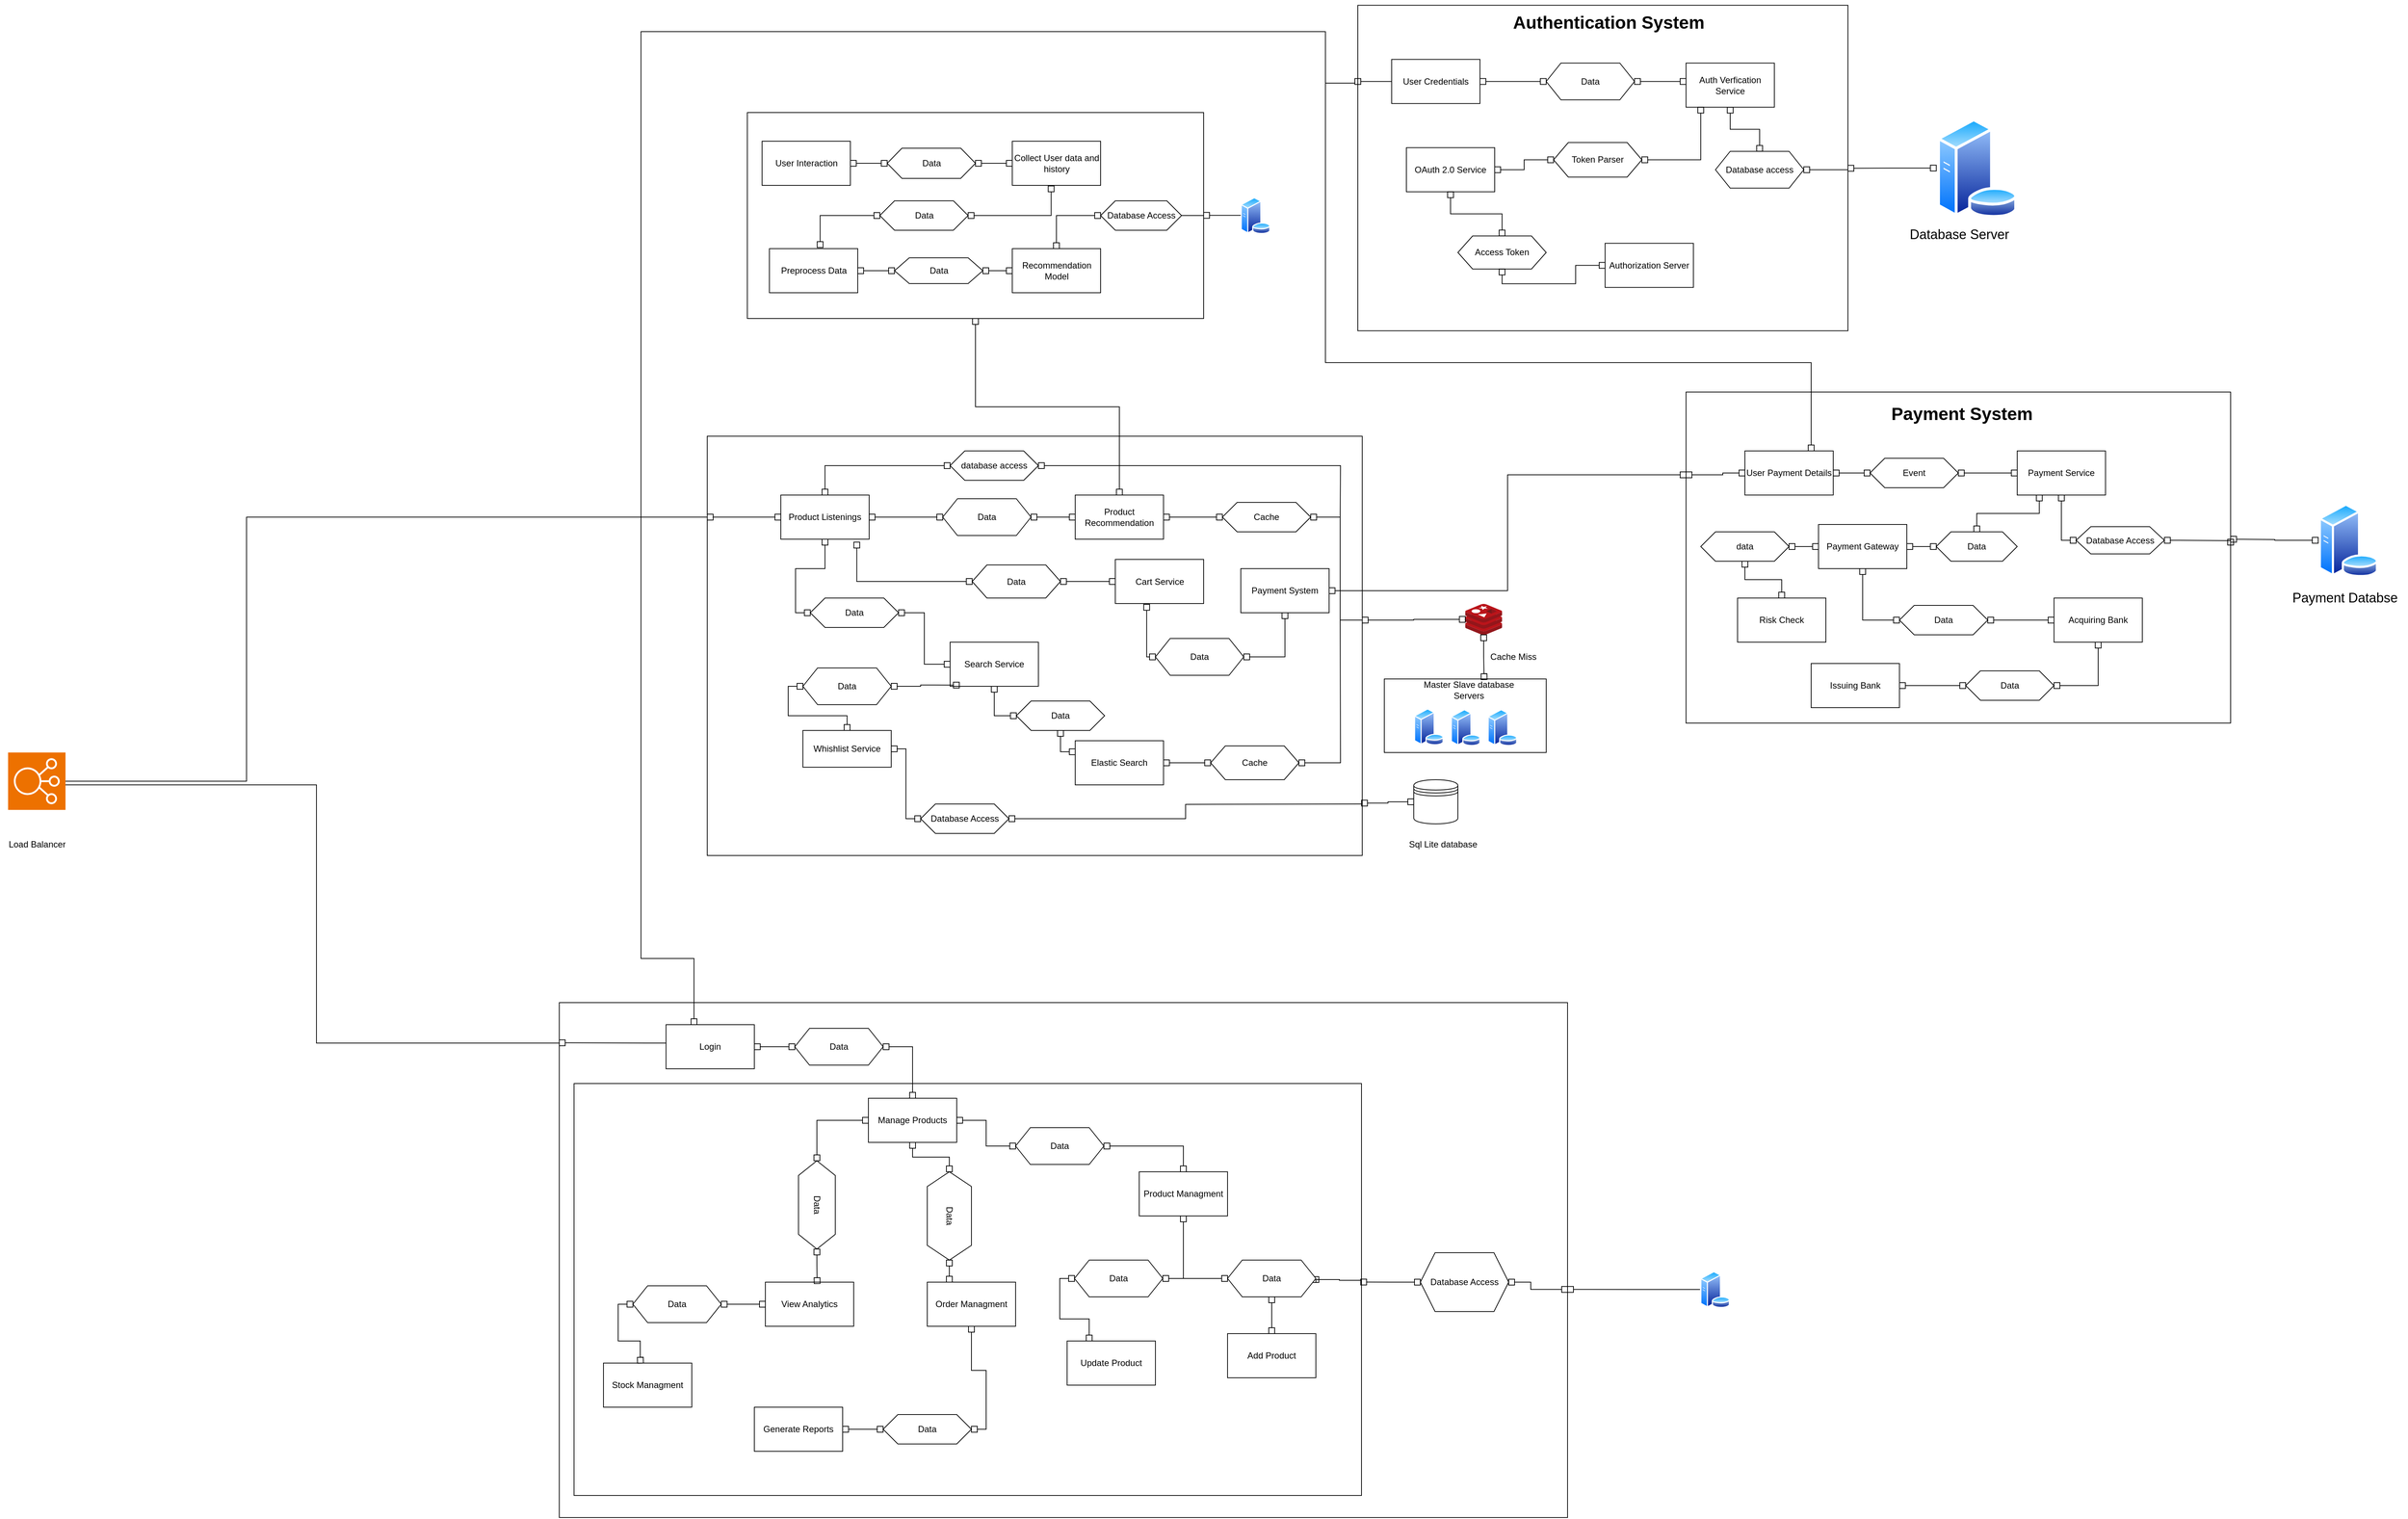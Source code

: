 <mxfile version="22.1.11" type="github">
  <diagram name="Page-1" id="42ylOoLiBur6XUZpX3UK">
    <mxGraphModel dx="2567" dy="491" grid="1" gridSize="10" guides="1" tooltips="1" connect="1" arrows="1" fold="1" page="1" pageScale="1" pageWidth="827" pageHeight="1169" math="0" shadow="0">
      <root>
        <mxCell id="0" />
        <mxCell id="1" parent="0" />
        <mxCell id="lYVP8dvxK-Hps3mgWNJt-1" value="" style="rounded=0;whiteSpace=wrap;html=1;" parent="1" vertex="1">
          <mxGeometry x="764" y="754.18" width="666" height="442.5" as="geometry" />
        </mxCell>
        <mxCell id="lYVP8dvxK-Hps3mgWNJt-5" style="edgeStyle=orthogonalEdgeStyle;rounded=0;orthogonalLoop=1;jettySize=auto;html=1;endArrow=box;endFill=0;startArrow=none;startFill=0;" parent="1" source="lYVP8dvxK-Hps3mgWNJt-4" edge="1">
          <mxGeometry relative="1" as="geometry">
            <mxPoint x="760" y="857.75" as="targetPoint" />
          </mxGeometry>
        </mxCell>
        <mxCell id="lYVP8dvxK-Hps3mgWNJt-7" style="edgeStyle=orthogonalEdgeStyle;rounded=0;orthogonalLoop=1;jettySize=auto;html=1;endArrow=box;endFill=0;startArrow=box;startFill=0;" parent="1" source="lYVP8dvxK-Hps3mgWNJt-4" edge="1">
          <mxGeometry relative="1" as="geometry">
            <mxPoint x="1020" y="857.75" as="targetPoint" />
          </mxGeometry>
        </mxCell>
        <mxCell id="lYVP8dvxK-Hps3mgWNJt-4" value="User Credentials" style="rounded=0;whiteSpace=wrap;html=1;" parent="1" vertex="1">
          <mxGeometry x="810" y="827.75" width="120" height="60" as="geometry" />
        </mxCell>
        <mxCell id="lYVP8dvxK-Hps3mgWNJt-8" value="Data" style="shape=hexagon;perimeter=hexagonPerimeter2;whiteSpace=wrap;html=1;fixedSize=1;" parent="1" vertex="1">
          <mxGeometry x="1020" y="832.75" width="120" height="50" as="geometry" />
        </mxCell>
        <mxCell id="lYVP8dvxK-Hps3mgWNJt-23" style="edgeStyle=orthogonalEdgeStyle;rounded=0;orthogonalLoop=1;jettySize=auto;html=1;entryX=0.5;entryY=0;entryDx=0;entryDy=0;endArrow=box;endFill=0;startArrow=box;startFill=0;" parent="1" source="lYVP8dvxK-Hps3mgWNJt-9" target="lYVP8dvxK-Hps3mgWNJt-22" edge="1">
          <mxGeometry relative="1" as="geometry" />
        </mxCell>
        <mxCell id="lYVP8dvxK-Hps3mgWNJt-9" value="Auth Verfication Service" style="rounded=0;whiteSpace=wrap;html=1;" parent="1" vertex="1">
          <mxGeometry x="1210" y="832.75" width="120" height="60" as="geometry" />
        </mxCell>
        <mxCell id="lYVP8dvxK-Hps3mgWNJt-10" style="edgeStyle=orthogonalEdgeStyle;rounded=0;orthogonalLoop=1;jettySize=auto;html=1;endArrow=box;endFill=0;startArrow=box;startFill=0;" parent="1" source="lYVP8dvxK-Hps3mgWNJt-8" edge="1">
          <mxGeometry relative="1" as="geometry">
            <mxPoint x="1210" y="857.75" as="targetPoint" />
          </mxGeometry>
        </mxCell>
        <mxCell id="lYVP8dvxK-Hps3mgWNJt-11" value="" style="image;aspect=fixed;perimeter=ellipsePerimeter;html=1;align=center;shadow=0;dashed=0;spacingTop=3;image=img/lib/active_directory/database_server.svg;" parent="1" vertex="1">
          <mxGeometry x="1550" y="907.75" width="111" height="135.37" as="geometry" />
        </mxCell>
        <mxCell id="lYVP8dvxK-Hps3mgWNJt-12" value="&lt;font style=&quot;font-size: 18px;&quot;&gt;Database Server&lt;/font&gt;" style="text;html=1;align=center;verticalAlign=middle;resizable=0;points=[];autosize=1;strokeColor=none;fillColor=none;" parent="1" vertex="1">
          <mxGeometry x="1501" y="1045.62" width="160" height="40" as="geometry" />
        </mxCell>
        <mxCell id="lYVP8dvxK-Hps3mgWNJt-13" style="edgeStyle=orthogonalEdgeStyle;rounded=0;orthogonalLoop=1;jettySize=auto;html=1;endArrow=box;endFill=0;startArrow=box;startFill=0;" parent="1" source="lYVP8dvxK-Hps3mgWNJt-11" edge="1">
          <mxGeometry relative="1" as="geometry">
            <mxPoint x="1430" y="975.75" as="targetPoint" />
          </mxGeometry>
        </mxCell>
        <mxCell id="lYVP8dvxK-Hps3mgWNJt-15" value="OAuth 2.0 Service" style="rounded=0;whiteSpace=wrap;html=1;" parent="1" vertex="1">
          <mxGeometry x="830" y="947.75" width="120" height="60" as="geometry" />
        </mxCell>
        <mxCell id="lYVP8dvxK-Hps3mgWNJt-19" style="edgeStyle=orthogonalEdgeStyle;rounded=0;orthogonalLoop=1;jettySize=auto;html=1;entryX=0.5;entryY=1;entryDx=0;entryDy=0;endArrow=box;endFill=0;startArrow=box;startFill=0;" parent="1" source="lYVP8dvxK-Hps3mgWNJt-18" target="lYVP8dvxK-Hps3mgWNJt-15" edge="1">
          <mxGeometry relative="1" as="geometry" />
        </mxCell>
        <mxCell id="lYVP8dvxK-Hps3mgWNJt-18" value="Access Token" style="shape=hexagon;perimeter=hexagonPerimeter2;whiteSpace=wrap;html=1;fixedSize=1;" parent="1" vertex="1">
          <mxGeometry x="900" y="1067.75" width="120" height="45" as="geometry" />
        </mxCell>
        <mxCell id="lYVP8dvxK-Hps3mgWNJt-21" style="edgeStyle=orthogonalEdgeStyle;rounded=0;orthogonalLoop=1;jettySize=auto;html=1;entryX=0.5;entryY=1;entryDx=0;entryDy=0;endArrow=box;endFill=0;startArrow=box;startFill=0;" parent="1" source="lYVP8dvxK-Hps3mgWNJt-20" target="lYVP8dvxK-Hps3mgWNJt-18" edge="1">
          <mxGeometry relative="1" as="geometry" />
        </mxCell>
        <mxCell id="lYVP8dvxK-Hps3mgWNJt-20" value="Authorization Server" style="rounded=0;whiteSpace=wrap;html=1;" parent="1" vertex="1">
          <mxGeometry x="1100" y="1077.75" width="120" height="60" as="geometry" />
        </mxCell>
        <mxCell id="lYVP8dvxK-Hps3mgWNJt-25" style="edgeStyle=orthogonalEdgeStyle;rounded=0;orthogonalLoop=1;jettySize=auto;html=1;startArrow=box;startFill=0;endArrow=none;endFill=0;" parent="1" source="lYVP8dvxK-Hps3mgWNJt-22" edge="1">
          <mxGeometry relative="1" as="geometry">
            <mxPoint x="1430" y="977.75" as="targetPoint" />
          </mxGeometry>
        </mxCell>
        <mxCell id="lYVP8dvxK-Hps3mgWNJt-22" value="Database access" style="shape=hexagon;perimeter=hexagonPerimeter2;whiteSpace=wrap;html=1;fixedSize=1;" parent="1" vertex="1">
          <mxGeometry x="1250" y="952.75" width="120" height="50" as="geometry" />
        </mxCell>
        <mxCell id="lYVP8dvxK-Hps3mgWNJt-27" style="edgeStyle=orthogonalEdgeStyle;rounded=0;orthogonalLoop=1;jettySize=auto;html=1;entryX=1;entryY=0.5;entryDx=0;entryDy=0;endArrow=box;endFill=0;startArrow=box;startFill=0;" parent="1" source="lYVP8dvxK-Hps3mgWNJt-26" target="lYVP8dvxK-Hps3mgWNJt-15" edge="1">
          <mxGeometry relative="1" as="geometry" />
        </mxCell>
        <mxCell id="lYVP8dvxK-Hps3mgWNJt-28" style="edgeStyle=orthogonalEdgeStyle;rounded=0;orthogonalLoop=1;jettySize=auto;html=1;endArrow=box;endFill=0;startArrow=box;startFill=0;" parent="1" source="lYVP8dvxK-Hps3mgWNJt-26" edge="1">
          <mxGeometry relative="1" as="geometry">
            <mxPoint x="1230" y="892.75" as="targetPoint" />
            <Array as="points">
              <mxPoint x="1230" y="964.75" />
              <mxPoint x="1230" y="892.75" />
            </Array>
          </mxGeometry>
        </mxCell>
        <mxCell id="lYVP8dvxK-Hps3mgWNJt-26" value="Token Parser" style="shape=hexagon;perimeter=hexagonPerimeter2;whiteSpace=wrap;html=1;fixedSize=1;" parent="1" vertex="1">
          <mxGeometry x="1030" y="940.75" width="120" height="47" as="geometry" />
        </mxCell>
        <mxCell id="Wdkr45aktCqvdlhAVvtn-78" style="edgeStyle=orthogonalEdgeStyle;rounded=0;orthogonalLoop=1;jettySize=auto;html=1;entryX=0.001;entryY=0.082;entryDx=0;entryDy=0;entryPerimeter=0;endArrow=none;endFill=0;" parent="1" source="uQEmQNhK0XmUalz2fVTB-5" edge="1">
          <mxGeometry relative="1" as="geometry">
            <mxPoint x="-321.02" y="2172.39" as="targetPoint" />
            <mxPoint x="-1373.39" y="1813.999" as="sourcePoint" />
            <Array as="points">
              <mxPoint x="-651" y="1814" />
              <mxPoint x="-651" y="2165" />
              <mxPoint x="-321" y="2165" />
            </Array>
          </mxGeometry>
        </mxCell>
        <mxCell id="uQEmQNhK0XmUalz2fVTB-5" value="" style="sketch=0;points=[[0,0,0],[0.25,0,0],[0.5,0,0],[0.75,0,0],[1,0,0],[0,1,0],[0.25,1,0],[0.5,1,0],[0.75,1,0],[1,1,0],[0,0.25,0],[0,0.5,0],[0,0.75,0],[1,0.25,0],[1,0.5,0],[1,0.75,0]];outlineConnect=0;fontColor=#232F3E;fillColor=#ED7100;strokeColor=#ffffff;dashed=0;verticalLabelPosition=bottom;verticalAlign=top;align=center;html=1;fontSize=12;fontStyle=0;aspect=fixed;shape=mxgraph.aws4.resourceIcon;resIcon=mxgraph.aws4.elastic_load_balancing;hachureGap=4;jiggle=2;curveFitting=1;fontFamily=Architects Daughter;fontSource=https%3A%2F%2Ffonts.googleapis.com%2Fcss%3Ffamily%3DArchitects%2BDaughter;" parent="1" vertex="1">
          <mxGeometry x="-1070" y="1770" width="78" height="78" as="geometry" />
        </mxCell>
        <mxCell id="uQEmQNhK0XmUalz2fVTB-8" value="" style="rounded=0;whiteSpace=wrap;html=1;" parent="1" vertex="1">
          <mxGeometry x="1210" y="1280" width="740" height="450" as="geometry" />
        </mxCell>
        <mxCell id="eyAL_VEA7kBz__V9TV59-21" style="edgeStyle=orthogonalEdgeStyle;rounded=0;orthogonalLoop=1;jettySize=auto;html=1;entryX=0;entryY=0.5;entryDx=0;entryDy=0;endArrow=box;endFill=0;startArrow=box;startFill=0;" parent="1" source="uQEmQNhK0XmUalz2fVTB-11" target="eyAL_VEA7kBz__V9TV59-1" edge="1">
          <mxGeometry relative="1" as="geometry" />
        </mxCell>
        <mxCell id="Wdkr45aktCqvdlhAVvtn-71" style="edgeStyle=orthogonalEdgeStyle;rounded=0;orthogonalLoop=1;jettySize=auto;html=1;entryX=0;entryY=0.25;entryDx=0;entryDy=0;exitX=0;exitY=0.5;exitDx=0;exitDy=0;endArrow=box;endFill=0;startArrow=box;startFill=0;" parent="1" source="uQEmQNhK0XmUalz2fVTB-11" target="uQEmQNhK0XmUalz2fVTB-8" edge="1">
          <mxGeometry relative="1" as="geometry">
            <Array as="points">
              <mxPoint x="1260" y="1390" />
              <mxPoint x="1260" y="1393" />
            </Array>
          </mxGeometry>
        </mxCell>
        <mxCell id="Wdkr45aktCqvdlhAVvtn-74" style="edgeStyle=orthogonalEdgeStyle;rounded=0;orthogonalLoop=1;jettySize=auto;html=1;exitX=0.75;exitY=0;exitDx=0;exitDy=0;endArrow=none;endFill=0;startArrow=box;startFill=0;" parent="1" source="uQEmQNhK0XmUalz2fVTB-11" edge="1">
          <mxGeometry relative="1" as="geometry">
            <mxPoint x="760" y="860" as="targetPoint" />
            <mxPoint x="1190" y="1260.091" as="sourcePoint" />
            <Array as="points">
              <mxPoint x="1380" y="1240" />
              <mxPoint x="720" y="1240" />
              <mxPoint x="720" y="860" />
            </Array>
          </mxGeometry>
        </mxCell>
        <mxCell id="uQEmQNhK0XmUalz2fVTB-11" value="User Payment Details" style="rounded=0;whiteSpace=wrap;html=1;" parent="1" vertex="1">
          <mxGeometry x="1290" y="1360" width="120" height="60" as="geometry" />
        </mxCell>
        <mxCell id="eyAL_VEA7kBz__V9TV59-22" style="edgeStyle=orthogonalEdgeStyle;rounded=0;orthogonalLoop=1;jettySize=auto;html=1;entryX=0;entryY=0.5;entryDx=0;entryDy=0;endArrow=box;endFill=0;startArrow=box;startFill=0;" parent="1" source="eyAL_VEA7kBz__V9TV59-1" target="eyAL_VEA7kBz__V9TV59-2" edge="1">
          <mxGeometry relative="1" as="geometry" />
        </mxCell>
        <mxCell id="eyAL_VEA7kBz__V9TV59-1" value="Event" style="shape=hexagon;perimeter=hexagonPerimeter2;whiteSpace=wrap;html=1;fixedSize=1;" parent="1" vertex="1">
          <mxGeometry x="1460" y="1370" width="120" height="40" as="geometry" />
        </mxCell>
        <mxCell id="eyAL_VEA7kBz__V9TV59-24" style="edgeStyle=orthogonalEdgeStyle;rounded=0;orthogonalLoop=1;jettySize=auto;html=1;entryX=0;entryY=0.5;entryDx=0;entryDy=0;endArrow=box;endFill=0;startArrow=box;startFill=0;" parent="1" source="eyAL_VEA7kBz__V9TV59-2" target="eyAL_VEA7kBz__V9TV59-5" edge="1">
          <mxGeometry relative="1" as="geometry" />
        </mxCell>
        <mxCell id="eyAL_VEA7kBz__V9TV59-2" value="Payment Service" style="rounded=0;whiteSpace=wrap;html=1;" parent="1" vertex="1">
          <mxGeometry x="1660" y="1360" width="120" height="60" as="geometry" />
        </mxCell>
        <mxCell id="eyAL_VEA7kBz__V9TV59-20" style="edgeStyle=orthogonalEdgeStyle;rounded=0;orthogonalLoop=1;jettySize=auto;html=1;endArrow=box;endFill=0;startArrow=box;startFill=0;" parent="1" source="eyAL_VEA7kBz__V9TV59-3" edge="1">
          <mxGeometry relative="1" as="geometry">
            <mxPoint x="1950" y="1480" as="targetPoint" />
          </mxGeometry>
        </mxCell>
        <mxCell id="eyAL_VEA7kBz__V9TV59-3" value="" style="image;aspect=fixed;perimeter=ellipsePerimeter;html=1;align=center;shadow=0;dashed=0;spacingTop=3;image=img/lib/active_directory/database_server.svg;" parent="1" vertex="1">
          <mxGeometry x="2069" y="1431.5" width="82" height="100" as="geometry" />
        </mxCell>
        <mxCell id="eyAL_VEA7kBz__V9TV59-4" value="&lt;font style=&quot;font-size: 18px;&quot;&gt;Payment Databse&lt;/font&gt;" style="text;html=1;align=center;verticalAlign=middle;resizable=0;points=[];autosize=1;strokeColor=none;fillColor=none;" parent="1" vertex="1">
          <mxGeometry x="2020" y="1540" width="170" height="40" as="geometry" />
        </mxCell>
        <mxCell id="eyAL_VEA7kBz__V9TV59-5" value="Database Access" style="shape=hexagon;perimeter=hexagonPerimeter2;whiteSpace=wrap;html=1;fixedSize=1;" parent="1" vertex="1">
          <mxGeometry x="1740" y="1463" width="120" height="37" as="geometry" />
        </mxCell>
        <mxCell id="eyAL_VEA7kBz__V9TV59-25" style="edgeStyle=orthogonalEdgeStyle;rounded=0;orthogonalLoop=1;jettySize=auto;html=1;entryX=0.25;entryY=1;entryDx=0;entryDy=0;endArrow=box;endFill=0;startArrow=box;startFill=0;" parent="1" source="eyAL_VEA7kBz__V9TV59-6" target="eyAL_VEA7kBz__V9TV59-2" edge="1">
          <mxGeometry relative="1" as="geometry" />
        </mxCell>
        <mxCell id="eyAL_VEA7kBz__V9TV59-6" value="Data" style="shape=hexagon;perimeter=hexagonPerimeter2;whiteSpace=wrap;html=1;fixedSize=1;" parent="1" vertex="1">
          <mxGeometry x="1550" y="1470" width="110" height="40" as="geometry" />
        </mxCell>
        <mxCell id="eyAL_VEA7kBz__V9TV59-26" style="edgeStyle=orthogonalEdgeStyle;rounded=0;orthogonalLoop=1;jettySize=auto;html=1;entryX=0;entryY=0.5;entryDx=0;entryDy=0;endArrow=box;endFill=0;startArrow=box;startFill=0;" parent="1" source="eyAL_VEA7kBz__V9TV59-7" target="eyAL_VEA7kBz__V9TV59-6" edge="1">
          <mxGeometry relative="1" as="geometry" />
        </mxCell>
        <mxCell id="eyAL_VEA7kBz__V9TV59-27" style="edgeStyle=orthogonalEdgeStyle;rounded=0;orthogonalLoop=1;jettySize=auto;html=1;entryX=1;entryY=0.5;entryDx=0;entryDy=0;endArrow=box;endFill=0;startArrow=box;startFill=0;" parent="1" source="eyAL_VEA7kBz__V9TV59-7" target="eyAL_VEA7kBz__V9TV59-8" edge="1">
          <mxGeometry relative="1" as="geometry" />
        </mxCell>
        <mxCell id="eyAL_VEA7kBz__V9TV59-30" style="edgeStyle=orthogonalEdgeStyle;rounded=0;orthogonalLoop=1;jettySize=auto;html=1;entryX=0;entryY=0.5;entryDx=0;entryDy=0;endArrow=box;endFill=0;startArrow=box;startFill=0;" parent="1" source="eyAL_VEA7kBz__V9TV59-7" target="eyAL_VEA7kBz__V9TV59-10" edge="1">
          <mxGeometry relative="1" as="geometry" />
        </mxCell>
        <mxCell id="eyAL_VEA7kBz__V9TV59-7" value="Payment Gateway" style="rounded=0;whiteSpace=wrap;html=1;" parent="1" vertex="1">
          <mxGeometry x="1390" y="1460" width="120" height="60" as="geometry" />
        </mxCell>
        <mxCell id="eyAL_VEA7kBz__V9TV59-8" value="data" style="shape=hexagon;perimeter=hexagonPerimeter2;whiteSpace=wrap;html=1;fixedSize=1;" parent="1" vertex="1">
          <mxGeometry x="1230" y="1470" width="120" height="40" as="geometry" />
        </mxCell>
        <mxCell id="eyAL_VEA7kBz__V9TV59-28" style="edgeStyle=orthogonalEdgeStyle;rounded=0;orthogonalLoop=1;jettySize=auto;html=1;entryX=0.5;entryY=1;entryDx=0;entryDy=0;endArrow=box;endFill=0;startArrow=box;startFill=0;" parent="1" source="eyAL_VEA7kBz__V9TV59-9" target="eyAL_VEA7kBz__V9TV59-8" edge="1">
          <mxGeometry relative="1" as="geometry" />
        </mxCell>
        <mxCell id="eyAL_VEA7kBz__V9TV59-9" value="Risk Check" style="rounded=0;whiteSpace=wrap;html=1;" parent="1" vertex="1">
          <mxGeometry x="1280" y="1560" width="120" height="60" as="geometry" />
        </mxCell>
        <mxCell id="eyAL_VEA7kBz__V9TV59-31" style="edgeStyle=orthogonalEdgeStyle;rounded=0;orthogonalLoop=1;jettySize=auto;html=1;entryX=0;entryY=0.5;entryDx=0;entryDy=0;endArrow=box;endFill=0;startArrow=box;startFill=0;" parent="1" source="eyAL_VEA7kBz__V9TV59-10" target="eyAL_VEA7kBz__V9TV59-11" edge="1">
          <mxGeometry relative="1" as="geometry" />
        </mxCell>
        <mxCell id="eyAL_VEA7kBz__V9TV59-10" value="Data" style="shape=hexagon;perimeter=hexagonPerimeter2;whiteSpace=wrap;html=1;fixedSize=1;" parent="1" vertex="1">
          <mxGeometry x="1500" y="1570" width="120" height="40" as="geometry" />
        </mxCell>
        <mxCell id="eyAL_VEA7kBz__V9TV59-32" style="edgeStyle=orthogonalEdgeStyle;rounded=0;orthogonalLoop=1;jettySize=auto;html=1;entryX=1;entryY=0.5;entryDx=0;entryDy=0;endArrow=box;endFill=0;startArrow=box;startFill=0;" parent="1" source="eyAL_VEA7kBz__V9TV59-11" target="eyAL_VEA7kBz__V9TV59-12" edge="1">
          <mxGeometry relative="1" as="geometry" />
        </mxCell>
        <mxCell id="eyAL_VEA7kBz__V9TV59-11" value="Acquiring Bank" style="rounded=0;whiteSpace=wrap;html=1;" parent="1" vertex="1">
          <mxGeometry x="1710" y="1560" width="120" height="60" as="geometry" />
        </mxCell>
        <mxCell id="eyAL_VEA7kBz__V9TV59-12" value="Data" style="shape=hexagon;perimeter=hexagonPerimeter2;whiteSpace=wrap;html=1;fixedSize=1;" parent="1" vertex="1">
          <mxGeometry x="1590" y="1659" width="120" height="40" as="geometry" />
        </mxCell>
        <mxCell id="eyAL_VEA7kBz__V9TV59-33" style="edgeStyle=orthogonalEdgeStyle;rounded=0;orthogonalLoop=1;jettySize=auto;html=1;entryX=0;entryY=0.5;entryDx=0;entryDy=0;endArrow=box;endFill=0;startArrow=box;startFill=0;" parent="1" source="eyAL_VEA7kBz__V9TV59-13" target="eyAL_VEA7kBz__V9TV59-12" edge="1">
          <mxGeometry relative="1" as="geometry" />
        </mxCell>
        <mxCell id="eyAL_VEA7kBz__V9TV59-13" value="Issuing Bank" style="rounded=0;whiteSpace=wrap;html=1;" parent="1" vertex="1">
          <mxGeometry x="1380" y="1649" width="120" height="60" as="geometry" />
        </mxCell>
        <mxCell id="eyAL_VEA7kBz__V9TV59-18" style="edgeStyle=orthogonalEdgeStyle;rounded=0;orthogonalLoop=1;jettySize=auto;html=1;exitX=1;exitY=0.5;exitDx=0;exitDy=0;endArrow=box;endFill=0;startArrow=box;startFill=0;" parent="1" source="eyAL_VEA7kBz__V9TV59-5" edge="1">
          <mxGeometry relative="1" as="geometry">
            <mxPoint x="1950" y="1480" as="targetPoint" />
            <Array as="points">
              <mxPoint x="1880" y="1482" />
              <mxPoint x="1910" y="1482" />
            </Array>
          </mxGeometry>
        </mxCell>
        <mxCell id="eyAL_VEA7kBz__V9TV59-34" value="&lt;h1&gt;Payment System&lt;/h1&gt;" style="text;html=1;strokeColor=none;fillColor=none;spacing=5;spacingTop=-20;whiteSpace=wrap;overflow=hidden;rounded=0;" parent="1" vertex="1">
          <mxGeometry x="1484" y="1290" width="270" height="120" as="geometry" />
        </mxCell>
        <mxCell id="eyAL_VEA7kBz__V9TV59-35" value="&lt;h1&gt;&lt;b&gt;Authentication System&lt;/b&gt;&lt;/h1&gt;" style="text;html=1;strokeColor=none;fillColor=none;spacing=5;spacingTop=-20;whiteSpace=wrap;overflow=hidden;rounded=0;" parent="1" vertex="1">
          <mxGeometry x="970" y="757.75" width="289" height="120" as="geometry" />
        </mxCell>
        <mxCell id="Kiq7Kmluc-z2Gx744pLR-2" value="" style="rounded=0;whiteSpace=wrap;html=1;" parent="1" vertex="1">
          <mxGeometry x="-120" y="1340" width="890" height="570" as="geometry" />
        </mxCell>
        <mxCell id="Kiq7Kmluc-z2Gx744pLR-17" style="edgeStyle=orthogonalEdgeStyle;rounded=0;orthogonalLoop=1;jettySize=auto;html=1;endArrow=box;endFill=0;startArrow=box;startFill=0;" parent="1" source="Kiq7Kmluc-z2Gx744pLR-3" target="Kiq7Kmluc-z2Gx744pLR-4" edge="1">
          <mxGeometry relative="1" as="geometry" />
        </mxCell>
        <mxCell id="Kiq7Kmluc-z2Gx744pLR-20" style="edgeStyle=orthogonalEdgeStyle;rounded=0;orthogonalLoop=1;jettySize=auto;html=1;entryX=0;entryY=0.5;entryDx=0;entryDy=0;endArrow=box;endFill=0;startArrow=box;startFill=0;" parent="1" source="Kiq7Kmluc-z2Gx744pLR-3" target="Kiq7Kmluc-z2Gx744pLR-6" edge="1">
          <mxGeometry relative="1" as="geometry" />
        </mxCell>
        <mxCell id="68doBfeRWcMjIf3NgTk0-7" style="edgeStyle=orthogonalEdgeStyle;rounded=0;orthogonalLoop=1;jettySize=auto;html=1;entryX=0;entryY=0.5;entryDx=0;entryDy=0;endArrow=box;endFill=0;startArrow=box;startFill=0;" parent="1" source="Kiq7Kmluc-z2Gx744pLR-3" target="68doBfeRWcMjIf3NgTk0-6" edge="1">
          <mxGeometry relative="1" as="geometry">
            <Array as="points">
              <mxPoint x="40" y="1380" />
            </Array>
          </mxGeometry>
        </mxCell>
        <mxCell id="Kiq7Kmluc-z2Gx744pLR-3" value="Product Listenings" style="rounded=0;whiteSpace=wrap;html=1;" parent="1" vertex="1">
          <mxGeometry x="-20" y="1420" width="120" height="60" as="geometry" />
        </mxCell>
        <mxCell id="Kiq7Kmluc-z2Gx744pLR-18" style="edgeStyle=orthogonalEdgeStyle;rounded=0;orthogonalLoop=1;jettySize=auto;html=1;entryX=0;entryY=0.5;entryDx=0;entryDy=0;endArrow=box;endFill=0;startArrow=box;startFill=0;" parent="1" source="Kiq7Kmluc-z2Gx744pLR-4" target="Kiq7Kmluc-z2Gx744pLR-5" edge="1">
          <mxGeometry relative="1" as="geometry" />
        </mxCell>
        <mxCell id="Kiq7Kmluc-z2Gx744pLR-4" value="Data" style="shape=hexagon;perimeter=hexagonPerimeter2;whiteSpace=wrap;html=1;fixedSize=1;" parent="1" vertex="1">
          <mxGeometry x="200" y="1425" width="120" height="50" as="geometry" />
        </mxCell>
        <mxCell id="Kiq7Kmluc-z2Gx744pLR-19" style="edgeStyle=orthogonalEdgeStyle;rounded=0;orthogonalLoop=1;jettySize=auto;html=1;entryX=0;entryY=0.5;entryDx=0;entryDy=0;endArrow=box;endFill=0;startArrow=box;startFill=0;" parent="1" source="Kiq7Kmluc-z2Gx744pLR-5" target="Kiq7Kmluc-z2Gx744pLR-14" edge="1">
          <mxGeometry relative="1" as="geometry" />
        </mxCell>
        <mxCell id="Kiq7Kmluc-z2Gx744pLR-5" value="Product Recommendation" style="rounded=0;whiteSpace=wrap;html=1;" parent="1" vertex="1">
          <mxGeometry x="380" y="1420" width="120" height="60" as="geometry" />
        </mxCell>
        <mxCell id="Kiq7Kmluc-z2Gx744pLR-21" style="edgeStyle=orthogonalEdgeStyle;rounded=0;orthogonalLoop=1;jettySize=auto;html=1;entryX=0;entryY=0.5;entryDx=0;entryDy=0;endArrow=box;endFill=0;startArrow=box;startFill=0;" parent="1" source="Kiq7Kmluc-z2Gx744pLR-6" target="Kiq7Kmluc-z2Gx744pLR-7" edge="1">
          <mxGeometry relative="1" as="geometry" />
        </mxCell>
        <mxCell id="Kiq7Kmluc-z2Gx744pLR-6" value="Data" style="shape=hexagon;perimeter=hexagonPerimeter2;whiteSpace=wrap;html=1;fixedSize=1;" parent="1" vertex="1">
          <mxGeometry x="20" y="1560" width="120" height="40" as="geometry" />
        </mxCell>
        <mxCell id="Kiq7Kmluc-z2Gx744pLR-25" style="edgeStyle=orthogonalEdgeStyle;rounded=0;orthogonalLoop=1;jettySize=auto;html=1;entryX=0;entryY=0.5;entryDx=0;entryDy=0;endArrow=box;endFill=0;startArrow=box;startFill=0;" parent="1" source="Kiq7Kmluc-z2Gx744pLR-7" target="Kiq7Kmluc-z2Gx744pLR-8" edge="1">
          <mxGeometry relative="1" as="geometry" />
        </mxCell>
        <mxCell id="Kiq7Kmluc-z2Gx744pLR-7" value="Search Service" style="rounded=0;whiteSpace=wrap;html=1;" parent="1" vertex="1">
          <mxGeometry x="210" y="1620" width="120" height="60" as="geometry" />
        </mxCell>
        <mxCell id="Kiq7Kmluc-z2Gx744pLR-26" style="edgeStyle=orthogonalEdgeStyle;rounded=0;orthogonalLoop=1;jettySize=auto;html=1;entryX=0;entryY=0.25;entryDx=0;entryDy=0;endArrow=box;endFill=0;startArrow=box;startFill=0;" parent="1" source="Kiq7Kmluc-z2Gx744pLR-8" target="Kiq7Kmluc-z2Gx744pLR-9" edge="1">
          <mxGeometry relative="1" as="geometry" />
        </mxCell>
        <mxCell id="Kiq7Kmluc-z2Gx744pLR-8" value="Data" style="shape=hexagon;perimeter=hexagonPerimeter2;whiteSpace=wrap;html=1;fixedSize=1;" parent="1" vertex="1">
          <mxGeometry x="300" y="1700" width="120" height="40" as="geometry" />
        </mxCell>
        <mxCell id="Kiq7Kmluc-z2Gx744pLR-27" style="edgeStyle=orthogonalEdgeStyle;rounded=0;orthogonalLoop=1;jettySize=auto;html=1;entryX=0;entryY=0.5;entryDx=0;entryDy=0;endArrow=box;endFill=0;startArrow=box;startFill=0;" parent="1" source="Kiq7Kmluc-z2Gx744pLR-9" target="Kiq7Kmluc-z2Gx744pLR-15" edge="1">
          <mxGeometry relative="1" as="geometry" />
        </mxCell>
        <mxCell id="Kiq7Kmluc-z2Gx744pLR-9" value="Elastic Search" style="rounded=0;whiteSpace=wrap;html=1;" parent="1" vertex="1">
          <mxGeometry x="380" y="1754" width="120" height="60" as="geometry" />
        </mxCell>
        <mxCell id="Kiq7Kmluc-z2Gx744pLR-24" style="edgeStyle=orthogonalEdgeStyle;rounded=0;orthogonalLoop=1;jettySize=auto;html=1;entryX=0;entryY=0.5;entryDx=0;entryDy=0;endArrow=box;endFill=0;startArrow=box;startFill=0;" parent="1" source="Kiq7Kmluc-z2Gx744pLR-10" target="Kiq7Kmluc-z2Gx744pLR-11" edge="1">
          <mxGeometry relative="1" as="geometry" />
        </mxCell>
        <mxCell id="Kiq7Kmluc-z2Gx744pLR-10" value="Data" style="shape=hexagon;perimeter=hexagonPerimeter2;whiteSpace=wrap;html=1;fixedSize=1;" parent="1" vertex="1">
          <mxGeometry x="240" y="1515" width="120" height="45" as="geometry" />
        </mxCell>
        <mxCell id="Kiq7Kmluc-z2Gx744pLR-11" value="Cart Service" style="rounded=0;whiteSpace=wrap;html=1;" parent="1" vertex="1">
          <mxGeometry x="434.5" y="1507.5" width="120" height="60" as="geometry" />
        </mxCell>
        <mxCell id="Kiq7Kmluc-z2Gx744pLR-12" value="" style="image;sketch=0;aspect=fixed;html=1;points=[];align=center;fontSize=12;image=img/lib/mscae/Cache_Redis_Product.svg;" parent="1" vertex="1">
          <mxGeometry x="910" y="1568" width="50" height="42" as="geometry" />
        </mxCell>
        <mxCell id="Kiq7Kmluc-z2Gx744pLR-33" style="edgeStyle=orthogonalEdgeStyle;rounded=0;orthogonalLoop=1;jettySize=auto;html=1;startArrow=box;startFill=0;endArrow=none;endFill=0;" parent="1" source="Kiq7Kmluc-z2Gx744pLR-14" edge="1">
          <mxGeometry relative="1" as="geometry">
            <mxPoint x="770" y="1590" as="targetPoint" />
            <Array as="points">
              <mxPoint x="740" y="1450" />
              <mxPoint x="740" y="1590" />
            </Array>
          </mxGeometry>
        </mxCell>
        <mxCell id="Kiq7Kmluc-z2Gx744pLR-14" value="Cache" style="shape=hexagon;perimeter=hexagonPerimeter2;whiteSpace=wrap;html=1;fixedSize=1;" parent="1" vertex="1">
          <mxGeometry x="580" y="1430" width="120" height="40" as="geometry" />
        </mxCell>
        <mxCell id="Kiq7Kmluc-z2Gx744pLR-34" style="edgeStyle=orthogonalEdgeStyle;rounded=0;orthogonalLoop=1;jettySize=auto;html=1;startArrow=box;startFill=0;endArrow=none;endFill=0;" parent="1" source="Kiq7Kmluc-z2Gx744pLR-15" edge="1">
          <mxGeometry relative="1" as="geometry">
            <mxPoint x="740" y="1590" as="targetPoint" />
          </mxGeometry>
        </mxCell>
        <mxCell id="Kiq7Kmluc-z2Gx744pLR-15" value="Cache" style="shape=hexagon;perimeter=hexagonPerimeter2;whiteSpace=wrap;html=1;fixedSize=1;" parent="1" vertex="1">
          <mxGeometry x="564" y="1761" width="120" height="46" as="geometry" />
        </mxCell>
        <mxCell id="Kiq7Kmluc-z2Gx744pLR-31" style="edgeStyle=orthogonalEdgeStyle;rounded=0;orthogonalLoop=1;jettySize=auto;html=1;endArrow=box;endFill=0;startArrow=box;startFill=0;" parent="1" source="Kiq7Kmluc-z2Gx744pLR-12" edge="1">
          <mxGeometry relative="1" as="geometry">
            <mxPoint x="770" y="1590" as="targetPoint" />
            <Array as="points">
              <mxPoint x="840" y="1589" />
              <mxPoint x="770" y="1590" />
            </Array>
          </mxGeometry>
        </mxCell>
        <mxCell id="Kiq7Kmluc-z2Gx744pLR-38" style="edgeStyle=orthogonalEdgeStyle;rounded=0;orthogonalLoop=1;jettySize=auto;html=1;endArrow=box;endFill=0;startArrow=box;startFill=0;" parent="1" source="Kiq7Kmluc-z2Gx744pLR-3" edge="1">
          <mxGeometry relative="1" as="geometry">
            <mxPoint x="-120" y="1450" as="targetPoint" />
            <Array as="points">
              <mxPoint x="-120" y="1450" />
            </Array>
          </mxGeometry>
        </mxCell>
        <mxCell id="Kiq7Kmluc-z2Gx744pLR-43" value="" style="rounded=0;whiteSpace=wrap;html=1;" parent="1" vertex="1">
          <mxGeometry x="800" y="1670" width="220" height="100" as="geometry" />
        </mxCell>
        <mxCell id="Kiq7Kmluc-z2Gx744pLR-40" value="" style="image;aspect=fixed;perimeter=ellipsePerimeter;html=1;align=center;shadow=0;dashed=0;spacingTop=3;image=img/lib/active_directory/database_server.svg;" parent="1" vertex="1">
          <mxGeometry x="840" y="1710" width="41" height="50" as="geometry" />
        </mxCell>
        <mxCell id="Kiq7Kmluc-z2Gx744pLR-41" value="" style="image;aspect=fixed;perimeter=ellipsePerimeter;html=1;align=center;shadow=0;dashed=0;spacingTop=3;image=img/lib/active_directory/database_server.svg;" parent="1" vertex="1">
          <mxGeometry x="890" y="1711" width="41" height="50" as="geometry" />
        </mxCell>
        <mxCell id="Kiq7Kmluc-z2Gx744pLR-42" value="" style="image;aspect=fixed;perimeter=ellipsePerimeter;html=1;align=center;shadow=0;dashed=0;spacingTop=3;image=img/lib/active_directory/database_server.svg;" parent="1" vertex="1">
          <mxGeometry x="940" y="1711" width="41" height="50" as="geometry" />
        </mxCell>
        <mxCell id="Kiq7Kmluc-z2Gx744pLR-44" value="Master Slave database Servers" style="text;html=1;strokeColor=none;fillColor=none;align=center;verticalAlign=middle;whiteSpace=wrap;rounded=0;" parent="1" vertex="1">
          <mxGeometry x="850" y="1670" width="130" height="30" as="geometry" />
        </mxCell>
        <mxCell id="Kiq7Kmluc-z2Gx744pLR-45" style="edgeStyle=orthogonalEdgeStyle;rounded=0;orthogonalLoop=1;jettySize=auto;html=1;entryX=0.659;entryY=0.03;entryDx=0;entryDy=0;entryPerimeter=0;endArrow=box;endFill=0;startArrow=box;startFill=0;" parent="1" source="Kiq7Kmluc-z2Gx744pLR-12" target="Kiq7Kmluc-z2Gx744pLR-44" edge="1">
          <mxGeometry relative="1" as="geometry" />
        </mxCell>
        <mxCell id="Kiq7Kmluc-z2Gx744pLR-46" value="Cache Miss" style="text;html=1;strokeColor=none;fillColor=none;align=center;verticalAlign=middle;whiteSpace=wrap;rounded=0;" parent="1" vertex="1">
          <mxGeometry x="931" y="1625" width="89" height="30" as="geometry" />
        </mxCell>
        <mxCell id="Kiq7Kmluc-z2Gx744pLR-47" value="Data" style="shape=hexagon;perimeter=hexagonPerimeter2;whiteSpace=wrap;html=1;fixedSize=1;" parent="1" vertex="1">
          <mxGeometry x="10" y="1655" width="120" height="50" as="geometry" />
        </mxCell>
        <mxCell id="Kiq7Kmluc-z2Gx744pLR-48" style="edgeStyle=orthogonalEdgeStyle;rounded=0;orthogonalLoop=1;jettySize=auto;html=1;entryX=0.104;entryY=0.972;entryDx=0;entryDy=0;entryPerimeter=0;endArrow=box;endFill=0;startArrow=box;startFill=0;" parent="1" source="Kiq7Kmluc-z2Gx744pLR-47" target="Kiq7Kmluc-z2Gx744pLR-7" edge="1">
          <mxGeometry relative="1" as="geometry" />
        </mxCell>
        <mxCell id="Kiq7Kmluc-z2Gx744pLR-50" style="edgeStyle=orthogonalEdgeStyle;rounded=0;orthogonalLoop=1;jettySize=auto;html=1;entryX=0;entryY=0.5;entryDx=0;entryDy=0;endArrow=box;endFill=0;startArrow=box;startFill=0;" parent="1" source="Kiq7Kmluc-z2Gx744pLR-49" target="Kiq7Kmluc-z2Gx744pLR-47" edge="1">
          <mxGeometry relative="1" as="geometry" />
        </mxCell>
        <mxCell id="Kiq7Kmluc-z2Gx744pLR-57" style="edgeStyle=orthogonalEdgeStyle;rounded=0;orthogonalLoop=1;jettySize=auto;html=1;entryX=0;entryY=0.5;entryDx=0;entryDy=0;endArrow=box;endFill=0;startArrow=box;startFill=0;" parent="1" source="Kiq7Kmluc-z2Gx744pLR-49" target="Kiq7Kmluc-z2Gx744pLR-56" edge="1">
          <mxGeometry relative="1" as="geometry" />
        </mxCell>
        <mxCell id="Kiq7Kmluc-z2Gx744pLR-49" value="Whishlist Service" style="rounded=0;whiteSpace=wrap;html=1;" parent="1" vertex="1">
          <mxGeometry x="10" y="1740" width="120" height="50" as="geometry" />
        </mxCell>
        <mxCell id="Kiq7Kmluc-z2Gx744pLR-51" value="" style="shape=datastore;whiteSpace=wrap;html=1;" parent="1" vertex="1">
          <mxGeometry x="840" y="1807" width="60" height="60" as="geometry" />
        </mxCell>
        <mxCell id="Kiq7Kmluc-z2Gx744pLR-54" value="Sql Lite database" style="text;html=1;strokeColor=none;fillColor=none;align=center;verticalAlign=middle;whiteSpace=wrap;rounded=0;" parent="1" vertex="1">
          <mxGeometry x="820" y="1880" width="120" height="30" as="geometry" />
        </mxCell>
        <mxCell id="Kiq7Kmluc-z2Gx744pLR-55" style="edgeStyle=orthogonalEdgeStyle;rounded=0;orthogonalLoop=1;jettySize=auto;html=1;entryX=0.999;entryY=0.875;entryDx=0;entryDy=0;entryPerimeter=0;endArrow=box;endFill=0;startArrow=box;startFill=0;" parent="1" source="Kiq7Kmluc-z2Gx744pLR-51" target="Kiq7Kmluc-z2Gx744pLR-2" edge="1">
          <mxGeometry relative="1" as="geometry" />
        </mxCell>
        <mxCell id="Kiq7Kmluc-z2Gx744pLR-58" style="edgeStyle=orthogonalEdgeStyle;rounded=0;orthogonalLoop=1;jettySize=auto;html=1;endArrow=none;endFill=0;startArrow=box;startFill=0;" parent="1" source="Kiq7Kmluc-z2Gx744pLR-56" edge="1">
          <mxGeometry relative="1" as="geometry">
            <mxPoint x="770" y="1840" as="targetPoint" />
          </mxGeometry>
        </mxCell>
        <mxCell id="Kiq7Kmluc-z2Gx744pLR-56" value="Database Access" style="shape=hexagon;perimeter=hexagonPerimeter2;whiteSpace=wrap;html=1;fixedSize=1;" parent="1" vertex="1">
          <mxGeometry x="170" y="1840" width="120" height="40" as="geometry" />
        </mxCell>
        <mxCell id="68doBfeRWcMjIf3NgTk0-1" style="edgeStyle=orthogonalEdgeStyle;rounded=0;orthogonalLoop=1;jettySize=auto;html=1;entryX=0.86;entryY=1.067;entryDx=0;entryDy=0;entryPerimeter=0;endArrow=box;endFill=0;startArrow=box;startFill=0;" parent="1" source="Kiq7Kmluc-z2Gx744pLR-10" target="Kiq7Kmluc-z2Gx744pLR-3" edge="1">
          <mxGeometry relative="1" as="geometry" />
        </mxCell>
        <mxCell id="68doBfeRWcMjIf3NgTk0-8" style="edgeStyle=orthogonalEdgeStyle;rounded=0;orthogonalLoop=1;jettySize=auto;html=1;endArrow=none;endFill=0;startArrow=box;startFill=0;" parent="1" source="68doBfeRWcMjIf3NgTk0-6" edge="1">
          <mxGeometry relative="1" as="geometry">
            <mxPoint x="740" y="1450" as="targetPoint" />
          </mxGeometry>
        </mxCell>
        <mxCell id="68doBfeRWcMjIf3NgTk0-6" value="database access" style="shape=hexagon;perimeter=hexagonPerimeter2;whiteSpace=wrap;html=1;fixedSize=1;" parent="1" vertex="1">
          <mxGeometry x="210" y="1360" width="120" height="40" as="geometry" />
        </mxCell>
        <mxCell id="Wdkr45aktCqvdlhAVvtn-21" style="edgeStyle=orthogonalEdgeStyle;rounded=0;orthogonalLoop=1;jettySize=auto;html=1;entryX=0.5;entryY=0;entryDx=0;entryDy=0;endArrow=box;endFill=0;startArrow=box;startFill=0;" parent="1" source="Wdkr45aktCqvdlhAVvtn-1" target="Kiq7Kmluc-z2Gx744pLR-5" edge="1">
          <mxGeometry relative="1" as="geometry" />
        </mxCell>
        <mxCell id="Wdkr45aktCqvdlhAVvtn-1" value="" style="rounded=0;whiteSpace=wrap;html=1;" parent="1" vertex="1">
          <mxGeometry x="-65.5" y="900" width="620" height="280" as="geometry" />
        </mxCell>
        <mxCell id="Wdkr45aktCqvdlhAVvtn-14" style="edgeStyle=orthogonalEdgeStyle;rounded=0;orthogonalLoop=1;jettySize=auto;html=1;entryX=0;entryY=0.5;entryDx=0;entryDy=0;endArrow=box;endFill=0;startArrow=box;startFill=0;" parent="1" source="Wdkr45aktCqvdlhAVvtn-2" target="Wdkr45aktCqvdlhAVvtn-7" edge="1">
          <mxGeometry relative="1" as="geometry" />
        </mxCell>
        <mxCell id="Wdkr45aktCqvdlhAVvtn-2" value="User Interaction" style="rounded=0;whiteSpace=wrap;html=1;" parent="1" vertex="1">
          <mxGeometry x="-45.5" y="939" width="120" height="60" as="geometry" />
        </mxCell>
        <mxCell id="Wdkr45aktCqvdlhAVvtn-12" style="edgeStyle=orthogonalEdgeStyle;rounded=0;orthogonalLoop=1;jettySize=auto;html=1;entryX=1;entryY=0.5;entryDx=0;entryDy=0;exitX=0.44;exitY=1.013;exitDx=0;exitDy=0;exitPerimeter=0;endArrow=box;endFill=0;startArrow=box;startFill=0;" parent="1" source="Wdkr45aktCqvdlhAVvtn-3" target="Wdkr45aktCqvdlhAVvtn-8" edge="1">
          <mxGeometry relative="1" as="geometry" />
        </mxCell>
        <mxCell id="Wdkr45aktCqvdlhAVvtn-3" value="Collect User data and history" style="rounded=0;whiteSpace=wrap;html=1;" parent="1" vertex="1">
          <mxGeometry x="294.5" y="939" width="120" height="60" as="geometry" />
        </mxCell>
        <mxCell id="Wdkr45aktCqvdlhAVvtn-16" style="edgeStyle=orthogonalEdgeStyle;rounded=0;orthogonalLoop=1;jettySize=auto;html=1;entryX=0;entryY=0.5;entryDx=0;entryDy=0;endArrow=box;endFill=0;startArrow=box;startFill=0;" parent="1" source="Wdkr45aktCqvdlhAVvtn-4" target="Wdkr45aktCqvdlhAVvtn-9" edge="1">
          <mxGeometry relative="1" as="geometry" />
        </mxCell>
        <mxCell id="Wdkr45aktCqvdlhAVvtn-4" value="Preprocess Data" style="rounded=0;whiteSpace=wrap;html=1;" parent="1" vertex="1">
          <mxGeometry x="-35.5" y="1085" width="120" height="60" as="geometry" />
        </mxCell>
        <mxCell id="Wdkr45aktCqvdlhAVvtn-11" style="edgeStyle=orthogonalEdgeStyle;rounded=0;orthogonalLoop=1;jettySize=auto;html=1;entryX=0;entryY=0.5;entryDx=0;entryDy=0;endArrow=box;endFill=0;startArrow=box;startFill=0;" parent="1" source="Wdkr45aktCqvdlhAVvtn-5" target="Wdkr45aktCqvdlhAVvtn-10" edge="1">
          <mxGeometry relative="1" as="geometry" />
        </mxCell>
        <mxCell id="Wdkr45aktCqvdlhAVvtn-5" value="Recommendation Model" style="rounded=0;whiteSpace=wrap;html=1;" parent="1" vertex="1">
          <mxGeometry x="294.5" y="1085" width="120" height="60" as="geometry" />
        </mxCell>
        <mxCell id="Wdkr45aktCqvdlhAVvtn-20" style="edgeStyle=orthogonalEdgeStyle;rounded=0;orthogonalLoop=1;jettySize=auto;html=1;endArrow=box;endFill=0;startArrow=none;startFill=0;" parent="1" edge="1">
          <mxGeometry relative="1" as="geometry">
            <mxPoint x="554.5" y="1039.75" as="targetPoint" />
            <mxPoint x="614.5" y="1039.75" as="sourcePoint" />
          </mxGeometry>
        </mxCell>
        <mxCell id="Wdkr45aktCqvdlhAVvtn-6" value="" style="image;aspect=fixed;perimeter=ellipsePerimeter;html=1;align=center;shadow=0;dashed=0;spacingTop=3;image=img/lib/active_directory/database_server.svg;" parent="1" vertex="1">
          <mxGeometry x="604.5" y="1015" width="41" height="50" as="geometry" />
        </mxCell>
        <mxCell id="Wdkr45aktCqvdlhAVvtn-13" style="edgeStyle=orthogonalEdgeStyle;rounded=0;orthogonalLoop=1;jettySize=auto;html=1;endArrow=box;endFill=0;startArrow=box;startFill=0;" parent="1" source="Wdkr45aktCqvdlhAVvtn-7" target="Wdkr45aktCqvdlhAVvtn-3" edge="1">
          <mxGeometry relative="1" as="geometry" />
        </mxCell>
        <mxCell id="Wdkr45aktCqvdlhAVvtn-7" value="Data" style="shape=hexagon;perimeter=hexagonPerimeter2;whiteSpace=wrap;html=1;fixedSize=1;" parent="1" vertex="1">
          <mxGeometry x="124.5" y="948.5" width="120" height="41" as="geometry" />
        </mxCell>
        <mxCell id="Wdkr45aktCqvdlhAVvtn-8" value="Data" style="shape=hexagon;perimeter=hexagonPerimeter2;whiteSpace=wrap;html=1;fixedSize=1;" parent="1" vertex="1">
          <mxGeometry x="114.5" y="1020" width="120" height="40" as="geometry" />
        </mxCell>
        <mxCell id="Wdkr45aktCqvdlhAVvtn-17" style="edgeStyle=orthogonalEdgeStyle;rounded=0;orthogonalLoop=1;jettySize=auto;html=1;entryX=0;entryY=0.5;entryDx=0;entryDy=0;endArrow=box;endFill=0;startArrow=box;startFill=0;" parent="1" source="Wdkr45aktCqvdlhAVvtn-9" target="Wdkr45aktCqvdlhAVvtn-5" edge="1">
          <mxGeometry relative="1" as="geometry" />
        </mxCell>
        <mxCell id="Wdkr45aktCqvdlhAVvtn-9" value="Data" style="shape=hexagon;perimeter=hexagonPerimeter2;whiteSpace=wrap;html=1;fixedSize=1;" parent="1" vertex="1">
          <mxGeometry x="134.5" y="1097.5" width="120" height="35" as="geometry" />
        </mxCell>
        <mxCell id="Wdkr45aktCqvdlhAVvtn-10" value="Database Access" style="shape=hexagon;perimeter=hexagonPerimeter2;whiteSpace=wrap;html=1;fixedSize=1;" parent="1" vertex="1">
          <mxGeometry x="414.5" y="1020" width="110" height="40" as="geometry" />
        </mxCell>
        <mxCell id="Wdkr45aktCqvdlhAVvtn-15" style="edgeStyle=orthogonalEdgeStyle;rounded=0;orthogonalLoop=1;jettySize=auto;html=1;entryX=0.574;entryY=-0.026;entryDx=0;entryDy=0;entryPerimeter=0;exitX=0;exitY=0.5;exitDx=0;exitDy=0;endArrow=box;endFill=0;startArrow=box;startFill=0;" parent="1" source="Wdkr45aktCqvdlhAVvtn-8" target="Wdkr45aktCqvdlhAVvtn-4" edge="1">
          <mxGeometry relative="1" as="geometry" />
        </mxCell>
        <mxCell id="Wdkr45aktCqvdlhAVvtn-19" style="edgeStyle=orthogonalEdgeStyle;rounded=0;orthogonalLoop=1;jettySize=auto;html=1;entryX=1;entryY=0.5;entryDx=0;entryDy=0;exitX=1;exitY=0.5;exitDx=0;exitDy=0;startArrow=none;startFill=0;endArrow=none;endFill=0;" parent="1" source="Wdkr45aktCqvdlhAVvtn-10" target="Wdkr45aktCqvdlhAVvtn-1" edge="1">
          <mxGeometry relative="1" as="geometry" />
        </mxCell>
        <mxCell id="Wdkr45aktCqvdlhAVvtn-22" value="" style="rounded=0;whiteSpace=wrap;html=1;" parent="1" vertex="1">
          <mxGeometry x="-321" y="2110" width="1370" height="700" as="geometry" />
        </mxCell>
        <mxCell id="Wdkr45aktCqvdlhAVvtn-56" value="" style="rounded=0;whiteSpace=wrap;html=1;" parent="1" vertex="1">
          <mxGeometry x="-301" y="2220" width="1070" height="560" as="geometry" />
        </mxCell>
        <mxCell id="Wdkr45aktCqvdlhAVvtn-40" style="edgeStyle=orthogonalEdgeStyle;rounded=0;orthogonalLoop=1;jettySize=auto;html=1;entryX=0;entryY=0.5;entryDx=0;entryDy=0;endArrow=box;endFill=0;startArrow=box;startFill=0;" parent="1" source="Wdkr45aktCqvdlhAVvtn-23" target="Wdkr45aktCqvdlhAVvtn-32" edge="1">
          <mxGeometry relative="1" as="geometry" />
        </mxCell>
        <mxCell id="Wdkr45aktCqvdlhAVvtn-75" style="edgeStyle=orthogonalEdgeStyle;rounded=0;orthogonalLoop=1;jettySize=auto;html=1;exitX=0.5;exitY=0;exitDx=0;exitDy=0;endArrow=none;endFill=0;startArrow=box;startFill=0;" parent="1" edge="1">
          <mxGeometry relative="1" as="geometry">
            <mxPoint x="720" y="860" as="targetPoint" />
            <mxPoint x="-138" y="2140" as="sourcePoint" />
            <Array as="points">
              <mxPoint x="-138" y="2050" />
              <mxPoint x="-210" y="2050" />
              <mxPoint x="-210" y="790" />
              <mxPoint x="720" y="790" />
            </Array>
          </mxGeometry>
        </mxCell>
        <mxCell id="Wdkr45aktCqvdlhAVvtn-23" value="Login" style="rounded=0;whiteSpace=wrap;html=1;" parent="1" vertex="1">
          <mxGeometry x="-176" y="2140" width="120" height="60" as="geometry" />
        </mxCell>
        <mxCell id="Wdkr45aktCqvdlhAVvtn-42" style="edgeStyle=orthogonalEdgeStyle;rounded=0;orthogonalLoop=1;jettySize=auto;html=1;entryX=0;entryY=0.5;entryDx=0;entryDy=0;endArrow=box;endFill=0;startArrow=box;startFill=0;" parent="1" source="Wdkr45aktCqvdlhAVvtn-24" target="Wdkr45aktCqvdlhAVvtn-33" edge="1">
          <mxGeometry relative="1" as="geometry" />
        </mxCell>
        <mxCell id="Wdkr45aktCqvdlhAVvtn-43" style="edgeStyle=orthogonalEdgeStyle;rounded=0;orthogonalLoop=1;jettySize=auto;html=1;entryX=0;entryY=0.5;entryDx=0;entryDy=0;endArrow=box;endFill=0;startArrow=box;startFill=0;" parent="1" source="Wdkr45aktCqvdlhAVvtn-24" target="Wdkr45aktCqvdlhAVvtn-34" edge="1">
          <mxGeometry relative="1" as="geometry" />
        </mxCell>
        <mxCell id="Wdkr45aktCqvdlhAVvtn-44" style="edgeStyle=orthogonalEdgeStyle;rounded=0;orthogonalLoop=1;jettySize=auto;html=1;entryX=0;entryY=0.5;entryDx=0;entryDy=0;endArrow=box;endFill=0;startArrow=box;startFill=0;" parent="1" source="Wdkr45aktCqvdlhAVvtn-24" target="Wdkr45aktCqvdlhAVvtn-35" edge="1">
          <mxGeometry relative="1" as="geometry" />
        </mxCell>
        <mxCell id="Wdkr45aktCqvdlhAVvtn-24" value="Manage Products" style="rounded=0;whiteSpace=wrap;html=1;" parent="1" vertex="1">
          <mxGeometry x="99" y="2240" width="120" height="60" as="geometry" />
        </mxCell>
        <mxCell id="Wdkr45aktCqvdlhAVvtn-46" style="edgeStyle=orthogonalEdgeStyle;rounded=0;orthogonalLoop=1;jettySize=auto;html=1;entryX=1;entryY=0.5;entryDx=0;entryDy=0;endArrow=box;endFill=0;startArrow=box;startFill=0;" parent="1" source="Wdkr45aktCqvdlhAVvtn-25" target="Wdkr45aktCqvdlhAVvtn-37" edge="1">
          <mxGeometry relative="1" as="geometry" />
        </mxCell>
        <mxCell id="Wdkr45aktCqvdlhAVvtn-25" value="View Analytics" style="rounded=0;whiteSpace=wrap;html=1;" parent="1" vertex="1">
          <mxGeometry x="-41" y="2490" width="120" height="60" as="geometry" />
        </mxCell>
        <mxCell id="Wdkr45aktCqvdlhAVvtn-48" style="edgeStyle=orthogonalEdgeStyle;rounded=0;orthogonalLoop=1;jettySize=auto;html=1;entryX=1;entryY=0.5;entryDx=0;entryDy=0;endArrow=box;endFill=0;startArrow=box;startFill=0;" parent="1" source="Wdkr45aktCqvdlhAVvtn-26" target="Wdkr45aktCqvdlhAVvtn-36" edge="1">
          <mxGeometry relative="1" as="geometry" />
        </mxCell>
        <mxCell id="Wdkr45aktCqvdlhAVvtn-26" value="Order Managment" style="rounded=0;whiteSpace=wrap;html=1;" parent="1" vertex="1">
          <mxGeometry x="179" y="2490" width="120" height="60" as="geometry" />
        </mxCell>
        <mxCell id="Wdkr45aktCqvdlhAVvtn-51" style="edgeStyle=orthogonalEdgeStyle;rounded=0;orthogonalLoop=1;jettySize=auto;html=1;entryX=1;entryY=0.5;entryDx=0;entryDy=0;startArrow=box;startFill=0;endArrow=box;endFill=0;" parent="1" source="Wdkr45aktCqvdlhAVvtn-27" target="Wdkr45aktCqvdlhAVvtn-38" edge="1">
          <mxGeometry relative="1" as="geometry" />
        </mxCell>
        <mxCell id="Wdkr45aktCqvdlhAVvtn-27" value="Product Managment" style="rounded=0;whiteSpace=wrap;html=1;" parent="1" vertex="1">
          <mxGeometry x="467" y="2340" width="120" height="60" as="geometry" />
        </mxCell>
        <mxCell id="Wdkr45aktCqvdlhAVvtn-28" value="Add Product" style="rounded=0;whiteSpace=wrap;html=1;" parent="1" vertex="1">
          <mxGeometry x="587" y="2560" width="120" height="60" as="geometry" />
        </mxCell>
        <mxCell id="Wdkr45aktCqvdlhAVvtn-29" value="Update Product" style="rounded=0;whiteSpace=wrap;html=1;" parent="1" vertex="1">
          <mxGeometry x="369" y="2570" width="120" height="60" as="geometry" />
        </mxCell>
        <mxCell id="Wdkr45aktCqvdlhAVvtn-30" value="Generate Reports" style="rounded=0;whiteSpace=wrap;html=1;" parent="1" vertex="1">
          <mxGeometry x="-56" y="2660" width="120" height="60" as="geometry" />
        </mxCell>
        <mxCell id="Wdkr45aktCqvdlhAVvtn-31" value="Stock Managment" style="rounded=0;whiteSpace=wrap;html=1;" parent="1" vertex="1">
          <mxGeometry x="-261" y="2600" width="120" height="60" as="geometry" />
        </mxCell>
        <mxCell id="Wdkr45aktCqvdlhAVvtn-41" style="edgeStyle=orthogonalEdgeStyle;rounded=0;orthogonalLoop=1;jettySize=auto;html=1;exitX=1;exitY=0.5;exitDx=0;exitDy=0;endArrow=box;endFill=0;startArrow=box;startFill=0;" parent="1" source="Wdkr45aktCqvdlhAVvtn-32" target="Wdkr45aktCqvdlhAVvtn-24" edge="1">
          <mxGeometry relative="1" as="geometry" />
        </mxCell>
        <mxCell id="Wdkr45aktCqvdlhAVvtn-32" value="Data" style="shape=hexagon;perimeter=hexagonPerimeter2;whiteSpace=wrap;html=1;fixedSize=1;" parent="1" vertex="1">
          <mxGeometry x="-1" y="2145" width="120" height="50" as="geometry" />
        </mxCell>
        <mxCell id="Wdkr45aktCqvdlhAVvtn-33" value="Data" style="shape=hexagon;perimeter=hexagonPerimeter2;whiteSpace=wrap;html=1;fixedSize=1;rotation=90;" parent="1" vertex="1">
          <mxGeometry x="-31" y="2360" width="120" height="50" as="geometry" />
        </mxCell>
        <mxCell id="Wdkr45aktCqvdlhAVvtn-62" style="edgeStyle=orthogonalEdgeStyle;rounded=0;orthogonalLoop=1;jettySize=auto;html=1;entryX=0.25;entryY=0;entryDx=0;entryDy=0;endArrow=box;endFill=0;startArrow=box;startFill=0;" parent="1" source="Wdkr45aktCqvdlhAVvtn-34" target="Wdkr45aktCqvdlhAVvtn-26" edge="1">
          <mxGeometry relative="1" as="geometry" />
        </mxCell>
        <mxCell id="Wdkr45aktCqvdlhAVvtn-34" value="Data" style="shape=hexagon;perimeter=hexagonPerimeter2;whiteSpace=wrap;html=1;fixedSize=1;rotation=90;" parent="1" vertex="1">
          <mxGeometry x="149" y="2370" width="120" height="60" as="geometry" />
        </mxCell>
        <mxCell id="Wdkr45aktCqvdlhAVvtn-50" style="edgeStyle=orthogonalEdgeStyle;rounded=0;orthogonalLoop=1;jettySize=auto;html=1;entryX=0.5;entryY=0;entryDx=0;entryDy=0;endArrow=box;endFill=0;startArrow=box;startFill=0;" parent="1" source="Wdkr45aktCqvdlhAVvtn-35" target="Wdkr45aktCqvdlhAVvtn-27" edge="1">
          <mxGeometry relative="1" as="geometry" />
        </mxCell>
        <mxCell id="Wdkr45aktCqvdlhAVvtn-35" value="Data" style="shape=hexagon;perimeter=hexagonPerimeter2;whiteSpace=wrap;html=1;fixedSize=1;" parent="1" vertex="1">
          <mxGeometry x="299" y="2280" width="120" height="50" as="geometry" />
        </mxCell>
        <mxCell id="Wdkr45aktCqvdlhAVvtn-49" style="edgeStyle=orthogonalEdgeStyle;rounded=0;orthogonalLoop=1;jettySize=auto;html=1;endArrow=box;endFill=0;startArrow=box;startFill=0;" parent="1" source="Wdkr45aktCqvdlhAVvtn-36" target="Wdkr45aktCqvdlhAVvtn-30" edge="1">
          <mxGeometry relative="1" as="geometry" />
        </mxCell>
        <mxCell id="Wdkr45aktCqvdlhAVvtn-36" value="Data" style="shape=hexagon;perimeter=hexagonPerimeter2;whiteSpace=wrap;html=1;fixedSize=1;" parent="1" vertex="1">
          <mxGeometry x="119" y="2670" width="120" height="40" as="geometry" />
        </mxCell>
        <mxCell id="Wdkr45aktCqvdlhAVvtn-37" value="Data" style="shape=hexagon;perimeter=hexagonPerimeter2;whiteSpace=wrap;html=1;fixedSize=1;" parent="1" vertex="1">
          <mxGeometry x="-221" y="2495" width="120" height="50" as="geometry" />
        </mxCell>
        <mxCell id="Wdkr45aktCqvdlhAVvtn-55" style="edgeStyle=orthogonalEdgeStyle;rounded=0;orthogonalLoop=1;jettySize=auto;html=1;entryX=0.25;entryY=0;entryDx=0;entryDy=0;exitX=0;exitY=0.5;exitDx=0;exitDy=0;endArrow=box;endFill=0;startArrow=box;startFill=0;" parent="1" source="Wdkr45aktCqvdlhAVvtn-38" target="Wdkr45aktCqvdlhAVvtn-29" edge="1">
          <mxGeometry relative="1" as="geometry" />
        </mxCell>
        <mxCell id="Wdkr45aktCqvdlhAVvtn-38" value="Data" style="shape=hexagon;perimeter=hexagonPerimeter2;whiteSpace=wrap;html=1;fixedSize=1;" parent="1" vertex="1">
          <mxGeometry x="379" y="2460" width="120" height="50" as="geometry" />
        </mxCell>
        <mxCell id="Wdkr45aktCqvdlhAVvtn-53" style="edgeStyle=orthogonalEdgeStyle;rounded=0;orthogonalLoop=1;jettySize=auto;html=1;exitX=0;exitY=0.5;exitDx=0;exitDy=0;endArrow=box;endFill=0;startArrow=box;startFill=0;" parent="1" source="Wdkr45aktCqvdlhAVvtn-39" target="Wdkr45aktCqvdlhAVvtn-27" edge="1">
          <mxGeometry relative="1" as="geometry" />
        </mxCell>
        <mxCell id="Wdkr45aktCqvdlhAVvtn-54" style="edgeStyle=orthogonalEdgeStyle;rounded=0;orthogonalLoop=1;jettySize=auto;html=1;endArrow=box;endFill=0;startArrow=box;startFill=0;" parent="1" source="Wdkr45aktCqvdlhAVvtn-39" target="Wdkr45aktCqvdlhAVvtn-28" edge="1">
          <mxGeometry relative="1" as="geometry" />
        </mxCell>
        <mxCell id="Wdkr45aktCqvdlhAVvtn-63" style="edgeStyle=orthogonalEdgeStyle;rounded=0;orthogonalLoop=1;jettySize=auto;html=1;exitX=1;exitY=0.5;exitDx=0;exitDy=0;startArrow=box;startFill=0;endArrow=none;endFill=0;" parent="1" edge="1">
          <mxGeometry relative="1" as="geometry">
            <mxPoint x="769" y="2486.5" as="targetPoint" />
            <mxPoint x="707" y="2482.5" as="sourcePoint" />
            <Array as="points">
              <mxPoint x="707" y="2486.5" />
              <mxPoint x="739" y="2486.5" />
              <mxPoint x="739" y="2487.5" />
              <mxPoint x="769" y="2487.5" />
            </Array>
          </mxGeometry>
        </mxCell>
        <mxCell id="Wdkr45aktCqvdlhAVvtn-39" value="Data" style="shape=hexagon;perimeter=hexagonPerimeter2;whiteSpace=wrap;html=1;fixedSize=1;" parent="1" vertex="1">
          <mxGeometry x="587" y="2460" width="120" height="50" as="geometry" />
        </mxCell>
        <mxCell id="Wdkr45aktCqvdlhAVvtn-45" style="edgeStyle=orthogonalEdgeStyle;rounded=0;orthogonalLoop=1;jettySize=auto;html=1;entryX=0.586;entryY=0.032;entryDx=0;entryDy=0;entryPerimeter=0;endArrow=box;endFill=0;startArrow=box;startFill=0;" parent="1" source="Wdkr45aktCqvdlhAVvtn-33" target="Wdkr45aktCqvdlhAVvtn-25" edge="1">
          <mxGeometry relative="1" as="geometry" />
        </mxCell>
        <mxCell id="Wdkr45aktCqvdlhAVvtn-47" style="edgeStyle=orthogonalEdgeStyle;rounded=0;orthogonalLoop=1;jettySize=auto;html=1;entryX=0.419;entryY=0.003;entryDx=0;entryDy=0;entryPerimeter=0;exitX=0;exitY=0.5;exitDx=0;exitDy=0;endArrow=box;endFill=0;startArrow=box;startFill=0;" parent="1" source="Wdkr45aktCqvdlhAVvtn-37" target="Wdkr45aktCqvdlhAVvtn-31" edge="1">
          <mxGeometry relative="1" as="geometry">
            <Array as="points">
              <mxPoint x="-241" y="2520" />
              <mxPoint x="-241" y="2570" />
              <mxPoint x="-211" y="2570" />
              <mxPoint x="-211" y="2590" />
            </Array>
          </mxGeometry>
        </mxCell>
        <mxCell id="Wdkr45aktCqvdlhAVvtn-57" value="Database Access" style="shape=hexagon;perimeter=hexagonPerimeter2;whiteSpace=wrap;html=1;fixedSize=1;" parent="1" vertex="1">
          <mxGeometry x="849" y="2450" width="120" height="80" as="geometry" />
        </mxCell>
        <mxCell id="Wdkr45aktCqvdlhAVvtn-58" style="edgeStyle=orthogonalEdgeStyle;rounded=0;orthogonalLoop=1;jettySize=auto;html=1;entryX=0.999;entryY=0.482;entryDx=0;entryDy=0;entryPerimeter=0;endArrow=box;endFill=0;startArrow=box;startFill=0;" parent="1" source="Wdkr45aktCqvdlhAVvtn-57" target="Wdkr45aktCqvdlhAVvtn-56" edge="1">
          <mxGeometry relative="1" as="geometry" />
        </mxCell>
        <mxCell id="Wdkr45aktCqvdlhAVvtn-59" style="edgeStyle=orthogonalEdgeStyle;rounded=0;orthogonalLoop=1;jettySize=auto;html=1;entryX=1;entryY=0.557;entryDx=0;entryDy=0;entryPerimeter=0;exitX=1;exitY=0.5;exitDx=0;exitDy=0;endArrow=box;endFill=0;startArrow=box;startFill=0;" parent="1" source="Wdkr45aktCqvdlhAVvtn-57" target="Wdkr45aktCqvdlhAVvtn-22" edge="1">
          <mxGeometry relative="1" as="geometry">
            <Array as="points">
              <mxPoint x="999" y="2490" />
              <mxPoint x="999" y="2500" />
            </Array>
          </mxGeometry>
        </mxCell>
        <mxCell id="Wdkr45aktCqvdlhAVvtn-60" value="" style="image;aspect=fixed;perimeter=ellipsePerimeter;html=1;align=center;shadow=0;dashed=0;spacingTop=3;image=img/lib/active_directory/database_server.svg;" parent="1" vertex="1">
          <mxGeometry x="1229" y="2475" width="41" height="50" as="geometry" />
        </mxCell>
        <mxCell id="Wdkr45aktCqvdlhAVvtn-61" style="edgeStyle=orthogonalEdgeStyle;rounded=0;orthogonalLoop=1;jettySize=auto;html=1;entryX=1;entryY=0.557;entryDx=0;entryDy=0;entryPerimeter=0;endArrow=box;endFill=0;" parent="1" source="Wdkr45aktCqvdlhAVvtn-60" target="Wdkr45aktCqvdlhAVvtn-22" edge="1">
          <mxGeometry relative="1" as="geometry" />
        </mxCell>
        <mxCell id="Wdkr45aktCqvdlhAVvtn-64" style="edgeStyle=orthogonalEdgeStyle;rounded=0;orthogonalLoop=1;jettySize=auto;html=1;entryX=0;entryY=0.078;entryDx=0;entryDy=0;entryPerimeter=0;endArrow=box;endFill=0;" parent="1" source="Wdkr45aktCqvdlhAVvtn-23" target="Wdkr45aktCqvdlhAVvtn-22" edge="1">
          <mxGeometry relative="1" as="geometry">
            <Array as="points">
              <mxPoint x="-201" y="2165" />
              <mxPoint x="-201" y="2165" />
            </Array>
          </mxGeometry>
        </mxCell>
        <mxCell id="Wdkr45aktCqvdlhAVvtn-69" style="edgeStyle=orthogonalEdgeStyle;rounded=0;orthogonalLoop=1;jettySize=auto;html=1;exitX=1;exitY=0.5;exitDx=0;exitDy=0;endArrow=box;endFill=0;startArrow=box;startFill=0;" parent="1" source="Wdkr45aktCqvdlhAVvtn-65" target="Wdkr45aktCqvdlhAVvtn-66" edge="1">
          <mxGeometry relative="1" as="geometry" />
        </mxCell>
        <mxCell id="Wdkr45aktCqvdlhAVvtn-65" value="Data" style="shape=hexagon;perimeter=hexagonPerimeter2;whiteSpace=wrap;html=1;fixedSize=1;" parent="1" vertex="1">
          <mxGeometry x="489" y="1615" width="120" height="50" as="geometry" />
        </mxCell>
        <mxCell id="Wdkr45aktCqvdlhAVvtn-70" style="edgeStyle=orthogonalEdgeStyle;rounded=0;orthogonalLoop=1;jettySize=auto;html=1;entryX=0;entryY=0.25;entryDx=0;entryDy=0;endArrow=box;endFill=0;startArrow=box;startFill=0;" parent="1" source="Wdkr45aktCqvdlhAVvtn-66" target="uQEmQNhK0XmUalz2fVTB-8" edge="1">
          <mxGeometry relative="1" as="geometry" />
        </mxCell>
        <mxCell id="Wdkr45aktCqvdlhAVvtn-66" value="Payment System" style="rounded=0;whiteSpace=wrap;html=1;" parent="1" vertex="1">
          <mxGeometry x="605" y="1520" width="120" height="60" as="geometry" />
        </mxCell>
        <mxCell id="Wdkr45aktCqvdlhAVvtn-67" style="edgeStyle=orthogonalEdgeStyle;rounded=0;orthogonalLoop=1;jettySize=auto;html=1;entryX=0.355;entryY=1.019;entryDx=0;entryDy=0;entryPerimeter=0;exitX=0;exitY=0.5;exitDx=0;exitDy=0;endArrow=box;endFill=0;startArrow=box;startFill=0;" parent="1" source="Wdkr45aktCqvdlhAVvtn-65" target="Kiq7Kmluc-z2Gx744pLR-11" edge="1">
          <mxGeometry relative="1" as="geometry">
            <Array as="points">
              <mxPoint x="477" y="1640" />
            </Array>
          </mxGeometry>
        </mxCell>
        <mxCell id="Wdkr45aktCqvdlhAVvtn-77" style="edgeStyle=orthogonalEdgeStyle;rounded=0;orthogonalLoop=1;jettySize=auto;html=1;endArrow=none;endFill=0;" parent="1" source="uQEmQNhK0XmUalz2fVTB-5" edge="1">
          <mxGeometry relative="1" as="geometry">
            <mxPoint x="-120" y="1450" as="targetPoint" />
            <Array as="points">
              <mxPoint x="-746" y="1809" />
              <mxPoint x="-746" y="1450" />
              <mxPoint x="-123" y="1450" />
            </Array>
          </mxGeometry>
        </mxCell>
        <mxCell id="Wdkr45aktCqvdlhAVvtn-79" value="Load Balancer&lt;br&gt;" style="text;html=1;align=center;verticalAlign=middle;resizable=0;points=[];autosize=1;strokeColor=none;fillColor=none;" parent="1" vertex="1">
          <mxGeometry x="-1081" y="1880" width="100" height="30" as="geometry" />
        </mxCell>
      </root>
    </mxGraphModel>
  </diagram>
</mxfile>
